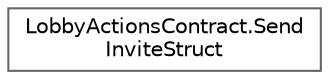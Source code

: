 digraph "Graphical Class Hierarchy"
{
 // LATEX_PDF_SIZE
  bgcolor="transparent";
  edge [fontname=Helvetica,fontsize=10,labelfontname=Helvetica,labelfontsize=10];
  node [fontname=Helvetica,fontsize=10,shape=box,height=0.2,width=0.4];
  rankdir="LR";
  Node0 [id="Node000000",label="LobbyActionsContract.Send\lInviteStruct",height=0.2,width=0.4,color="grey40", fillcolor="white", style="filled",URL="$struct_lobby_actions_contract_1_1_send_invite_struct.html",tooltip="Created: Lobby GameInfo Initiator."];
}
